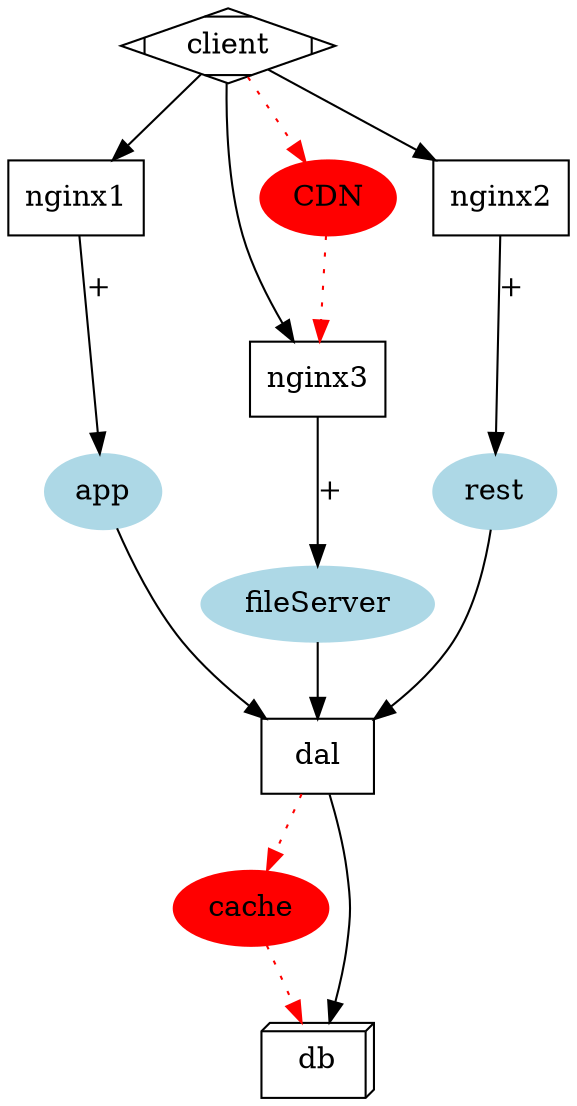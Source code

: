 digraph adesk_arch {
    // rankdir=LR;
    size = "16,12";
    node [shape=Mdiamond]; client;
    node [shape=ellipse,style=filled,color=lightblue]; app; rest; fileServer;
    node [shape=ellipse,style=filled,color=red]; CDN; cache;
    node [shape=box3d,style=none,color=black]; db;
    node [shape=box];

    client -> nginx1;
    client -> nginx2;
    client -> nginx3;

    client -> CDN -> nginx3[style=dotted, color=red];

    nginx1 -> app[label="+"];
    nginx2 -> rest[label="+"];
    nginx3 -> fileServer[label="+"];

    app -> dal;
    rest -> dal;
    fileServer -> dal;

    dal -> db;

    dal -> cache[style=dotted, color=red];
    cache -> db[style=dotted, color=red];
}
